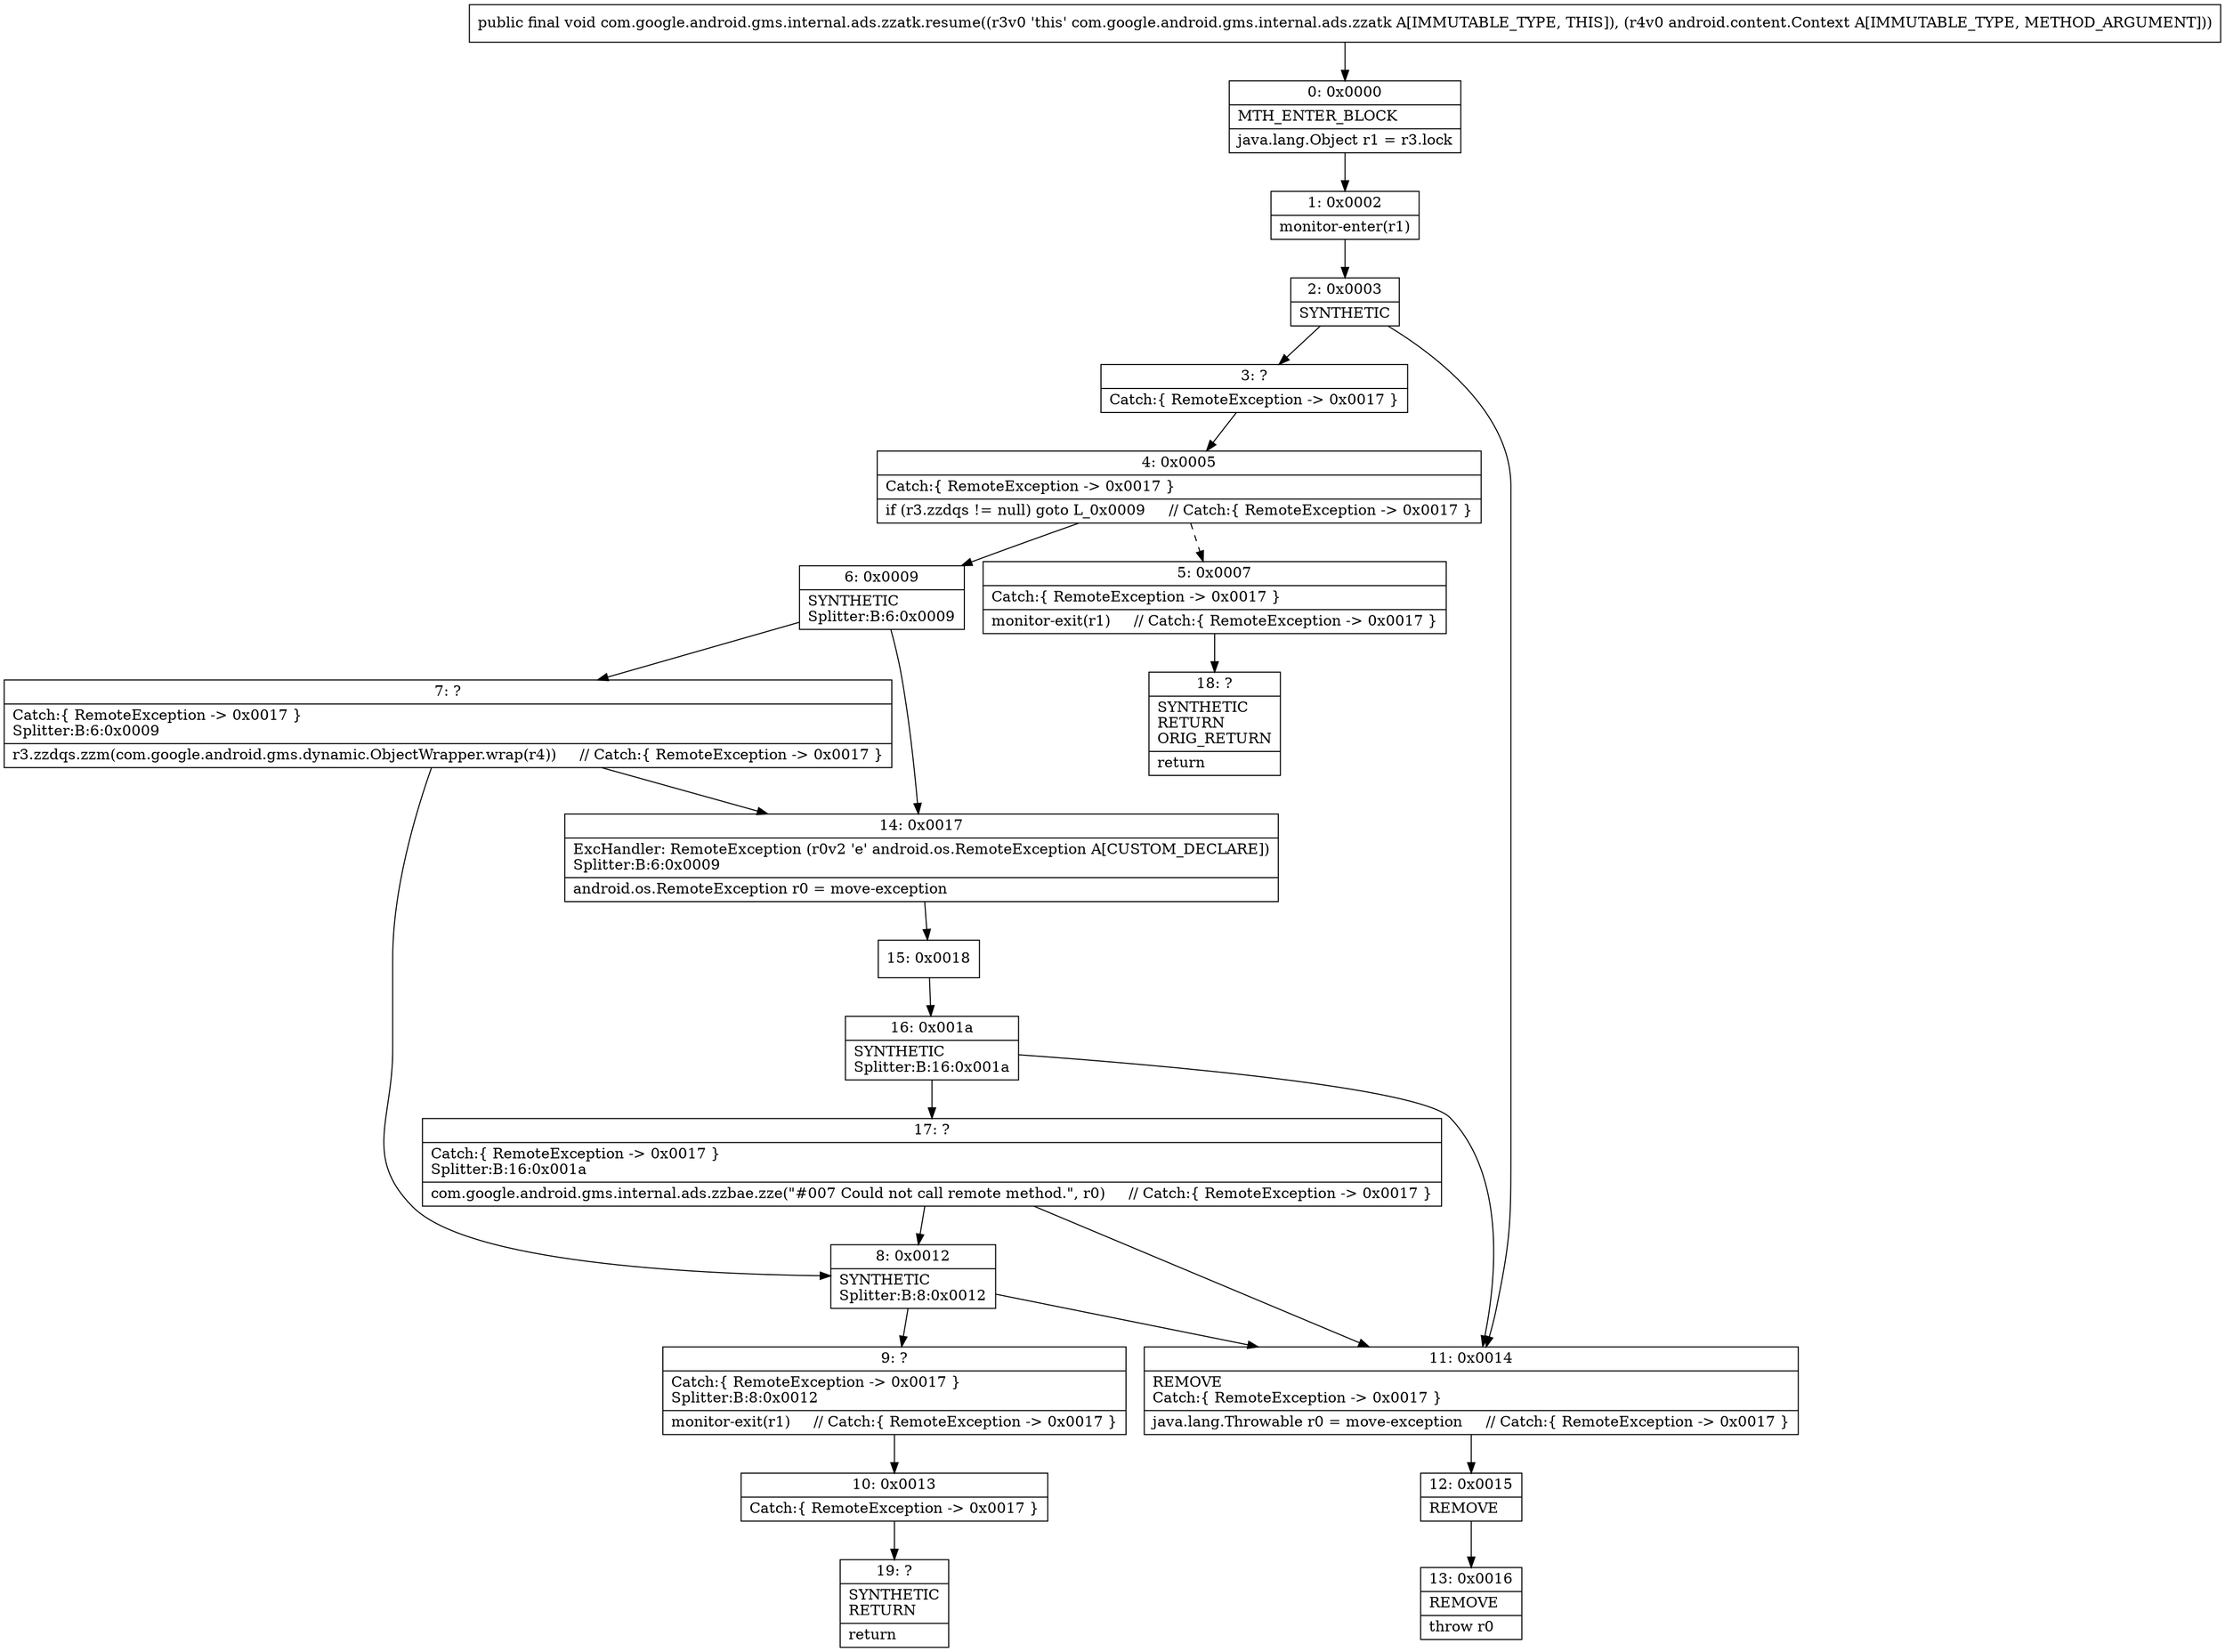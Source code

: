 digraph "CFG forcom.google.android.gms.internal.ads.zzatk.resume(Landroid\/content\/Context;)V" {
Node_0 [shape=record,label="{0\:\ 0x0000|MTH_ENTER_BLOCK\l|java.lang.Object r1 = r3.lock\l}"];
Node_1 [shape=record,label="{1\:\ 0x0002|monitor\-enter(r1)\l}"];
Node_2 [shape=record,label="{2\:\ 0x0003|SYNTHETIC\l}"];
Node_3 [shape=record,label="{3\:\ ?|Catch:\{ RemoteException \-\> 0x0017 \}\l}"];
Node_4 [shape=record,label="{4\:\ 0x0005|Catch:\{ RemoteException \-\> 0x0017 \}\l|if (r3.zzdqs != null) goto L_0x0009     \/\/ Catch:\{ RemoteException \-\> 0x0017 \}\l}"];
Node_5 [shape=record,label="{5\:\ 0x0007|Catch:\{ RemoteException \-\> 0x0017 \}\l|monitor\-exit(r1)     \/\/ Catch:\{ RemoteException \-\> 0x0017 \}\l}"];
Node_6 [shape=record,label="{6\:\ 0x0009|SYNTHETIC\lSplitter:B:6:0x0009\l}"];
Node_7 [shape=record,label="{7\:\ ?|Catch:\{ RemoteException \-\> 0x0017 \}\lSplitter:B:6:0x0009\l|r3.zzdqs.zzm(com.google.android.gms.dynamic.ObjectWrapper.wrap(r4))     \/\/ Catch:\{ RemoteException \-\> 0x0017 \}\l}"];
Node_8 [shape=record,label="{8\:\ 0x0012|SYNTHETIC\lSplitter:B:8:0x0012\l}"];
Node_9 [shape=record,label="{9\:\ ?|Catch:\{ RemoteException \-\> 0x0017 \}\lSplitter:B:8:0x0012\l|monitor\-exit(r1)     \/\/ Catch:\{ RemoteException \-\> 0x0017 \}\l}"];
Node_10 [shape=record,label="{10\:\ 0x0013|Catch:\{ RemoteException \-\> 0x0017 \}\l}"];
Node_11 [shape=record,label="{11\:\ 0x0014|REMOVE\lCatch:\{ RemoteException \-\> 0x0017 \}\l|java.lang.Throwable r0 = move\-exception     \/\/ Catch:\{ RemoteException \-\> 0x0017 \}\l}"];
Node_12 [shape=record,label="{12\:\ 0x0015|REMOVE\l}"];
Node_13 [shape=record,label="{13\:\ 0x0016|REMOVE\l|throw r0\l}"];
Node_14 [shape=record,label="{14\:\ 0x0017|ExcHandler: RemoteException (r0v2 'e' android.os.RemoteException A[CUSTOM_DECLARE])\lSplitter:B:6:0x0009\l|android.os.RemoteException r0 = move\-exception\l}"];
Node_15 [shape=record,label="{15\:\ 0x0018}"];
Node_16 [shape=record,label="{16\:\ 0x001a|SYNTHETIC\lSplitter:B:16:0x001a\l}"];
Node_17 [shape=record,label="{17\:\ ?|Catch:\{ RemoteException \-\> 0x0017 \}\lSplitter:B:16:0x001a\l|com.google.android.gms.internal.ads.zzbae.zze(\"#007 Could not call remote method.\", r0)     \/\/ Catch:\{ RemoteException \-\> 0x0017 \}\l}"];
Node_18 [shape=record,label="{18\:\ ?|SYNTHETIC\lRETURN\lORIG_RETURN\l|return\l}"];
Node_19 [shape=record,label="{19\:\ ?|SYNTHETIC\lRETURN\l|return\l}"];
MethodNode[shape=record,label="{public final void com.google.android.gms.internal.ads.zzatk.resume((r3v0 'this' com.google.android.gms.internal.ads.zzatk A[IMMUTABLE_TYPE, THIS]), (r4v0 android.content.Context A[IMMUTABLE_TYPE, METHOD_ARGUMENT])) }"];
MethodNode -> Node_0;
Node_0 -> Node_1;
Node_1 -> Node_2;
Node_2 -> Node_3;
Node_2 -> Node_11;
Node_3 -> Node_4;
Node_4 -> Node_5[style=dashed];
Node_4 -> Node_6;
Node_5 -> Node_18;
Node_6 -> Node_7;
Node_6 -> Node_14;
Node_7 -> Node_8;
Node_7 -> Node_14;
Node_8 -> Node_9;
Node_8 -> Node_11;
Node_9 -> Node_10;
Node_10 -> Node_19;
Node_11 -> Node_12;
Node_12 -> Node_13;
Node_14 -> Node_15;
Node_15 -> Node_16;
Node_16 -> Node_17;
Node_16 -> Node_11;
Node_17 -> Node_11;
Node_17 -> Node_8;
}

